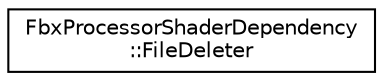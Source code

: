 digraph "クラス階層図"
{
  edge [fontname="Helvetica",fontsize="10",labelfontname="Helvetica",labelfontsize="10"];
  node [fontname="Helvetica",fontsize="10",shape=record];
  rankdir="LR";
  Node0 [label="FbxProcessorShaderDependency\l::FileDeleter",height=0.2,width=0.4,color="black", fillcolor="white", style="filled",URL="$class_fbx_processor_shader_dependency_1_1_file_deleter.html"];
}

